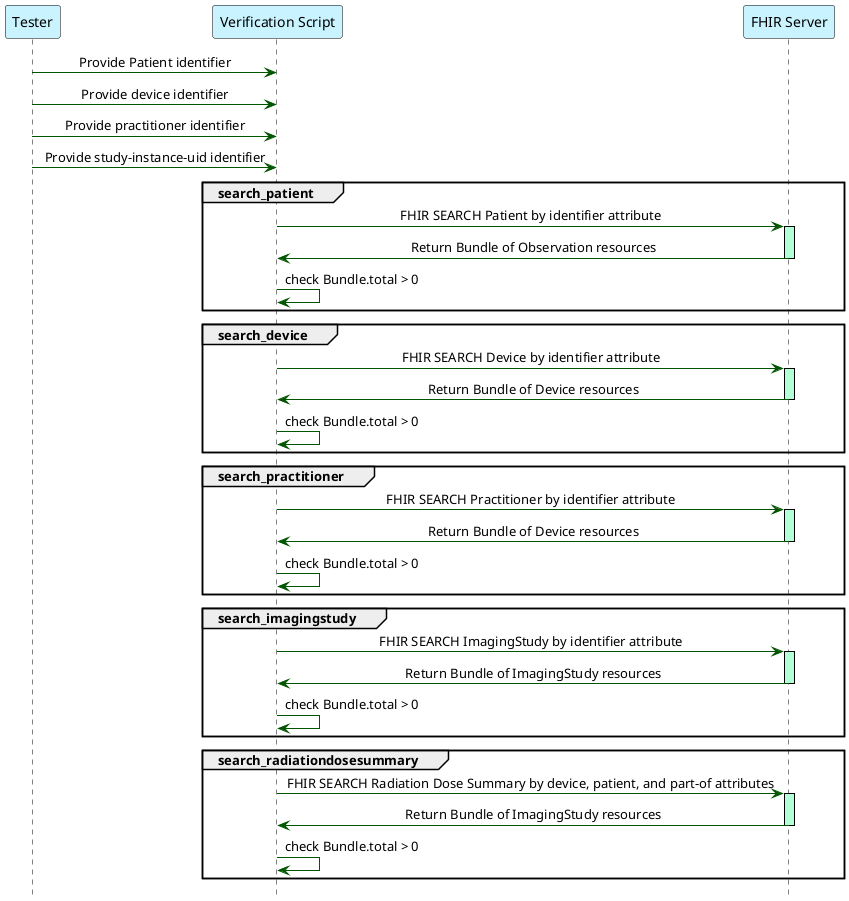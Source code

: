 @startuml
hide footbox
skinparam sequenceMessageAlign center
skinparam sequence {
    ArrowColor #005500
    LifeLineBorderColor Black
    ActorFontColor Black
    ActorBorderColor Black
    ParticipantBorderColor Black
    ParticipantBackgroundColor #c9f4ff
    ActorBackgroundColor #c9f4ff
}

participant "Tester" as tester
participant "Verification Script" as verif
participant "FHIR Server" as server

tester -> verif : Provide Patient identifier
tester -> verif : Provide device identifier
tester -> verif : Provide practitioner identifier
tester -> verif : Provide study-instance-uid identifier


group search_patient
    verif -> server : FHIR SEARCH Patient by identifier attribute
    activate server #b3ffd7
    server  -> verif : Return Bundle of Observation resources
    deactivate server

    verif -> verif : check Bundle.total > 0
end

group search_device
    verif -> server : FHIR SEARCH Device by identifier attribute
    activate server #b3ffd7
    server  -> verif : Return Bundle of Device resources
    deactivate server

    verif -> verif : check Bundle.total > 0
end

group search_practitioner
    verif -> server : FHIR SEARCH Practitioner by identifier attribute
    activate server #b3ffd7
    server  -> verif : Return Bundle of Device resources
    deactivate server

    verif -> verif : check Bundle.total > 0
end

group search_imagingstudy
    verif -> server : FHIR SEARCH ImagingStudy by identifier attribute
    activate server #b3ffd7
    server  -> verif : Return Bundle of ImagingStudy resources
    deactivate server

    verif -> verif : check Bundle.total > 0
end

group search_radiationdosesummary
    verif -> server : FHIR SEARCH Radiation Dose Summary by device, patient, and part-of attributes
    activate server #b3ffd7
    server  -> verif : Return Bundle of ImagingStudy resources
    deactivate server

    verif -> verif : check Bundle.total > 0
end
@enduml